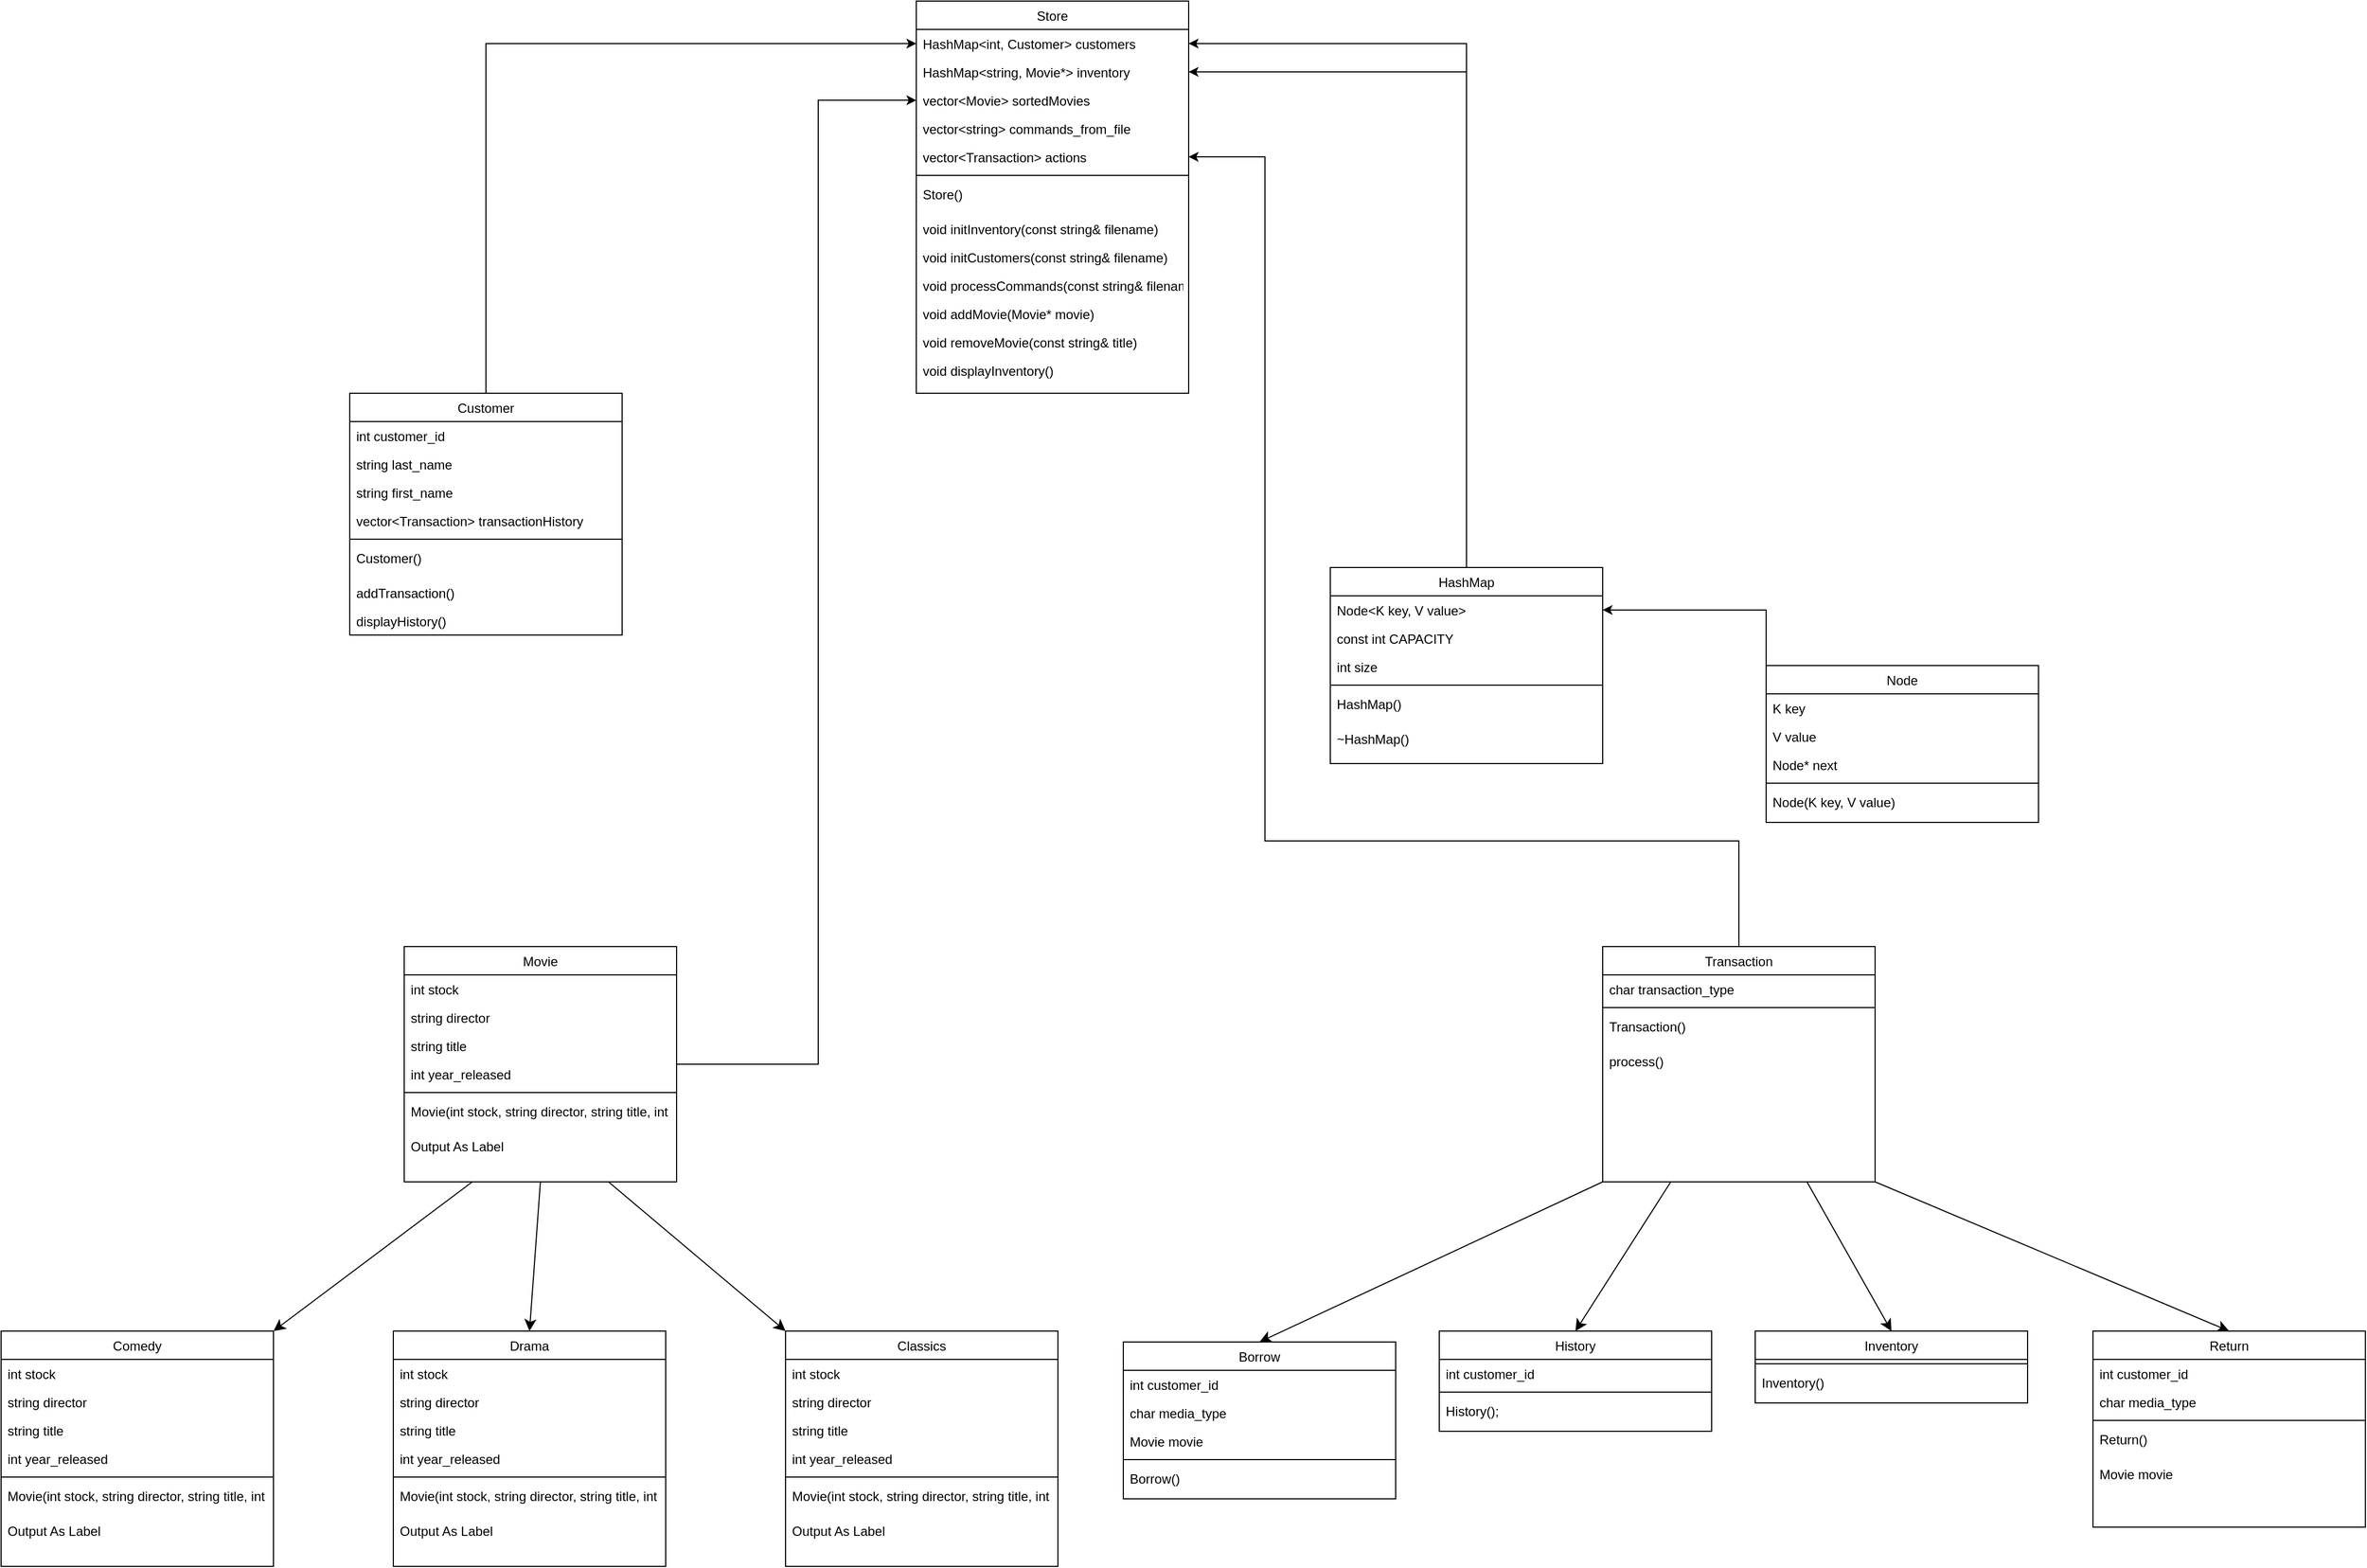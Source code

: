 <mxfile version="26.0.16">
  <diagram id="C5RBs43oDa-KdzZeNtuy" name="Page-1">
    <mxGraphModel dx="1567" dy="2032" grid="1" gridSize="10" guides="1" tooltips="1" connect="1" arrows="1" fold="1" page="1" pageScale="1" pageWidth="827" pageHeight="1169" math="0" shadow="0">
      <root>
        <mxCell id="WIyWlLk6GJQsqaUBKTNV-0" />
        <mxCell id="WIyWlLk6GJQsqaUBKTNV-1" parent="WIyWlLk6GJQsqaUBKTNV-0" />
        <mxCell id="ph5dIiC6Vtvafx36c-TX-44" style="edgeStyle=none;curved=1;rounded=0;orthogonalLoop=1;jettySize=auto;html=1;exitX=0;exitY=1;exitDx=0;exitDy=0;entryX=0.5;entryY=0;entryDx=0;entryDy=0;fontSize=12;startSize=8;endSize=8;" parent="WIyWlLk6GJQsqaUBKTNV-1" source="zkfFHV4jXpPFQw0GAbJ--17" target="ph5dIiC6Vtvafx36c-TX-33" edge="1">
          <mxGeometry relative="1" as="geometry" />
        </mxCell>
        <mxCell id="ph5dIiC6Vtvafx36c-TX-45" style="edgeStyle=none;curved=1;rounded=0;orthogonalLoop=1;jettySize=auto;html=1;exitX=0.25;exitY=1;exitDx=0;exitDy=0;entryX=0.5;entryY=0;entryDx=0;entryDy=0;fontSize=12;startSize=8;endSize=8;" parent="WIyWlLk6GJQsqaUBKTNV-1" source="zkfFHV4jXpPFQw0GAbJ--17" target="ph5dIiC6Vtvafx36c-TX-8" edge="1">
          <mxGeometry relative="1" as="geometry" />
        </mxCell>
        <mxCell id="ph5dIiC6Vtvafx36c-TX-46" style="edgeStyle=none;curved=1;rounded=0;orthogonalLoop=1;jettySize=auto;html=1;exitX=0.75;exitY=1;exitDx=0;exitDy=0;entryX=0.5;entryY=0;entryDx=0;entryDy=0;fontSize=12;startSize=8;endSize=8;" parent="WIyWlLk6GJQsqaUBKTNV-1" source="zkfFHV4jXpPFQw0GAbJ--17" target="ph5dIiC6Vtvafx36c-TX-16" edge="1">
          <mxGeometry relative="1" as="geometry" />
        </mxCell>
        <mxCell id="ph5dIiC6Vtvafx36c-TX-47" style="edgeStyle=none;curved=1;rounded=0;orthogonalLoop=1;jettySize=auto;html=1;exitX=1;exitY=1;exitDx=0;exitDy=0;entryX=0.5;entryY=0;entryDx=0;entryDy=0;fontSize=12;startSize=8;endSize=8;" parent="WIyWlLk6GJQsqaUBKTNV-1" source="zkfFHV4jXpPFQw0GAbJ--17" target="ph5dIiC6Vtvafx36c-TX-24" edge="1">
          <mxGeometry relative="1" as="geometry" />
        </mxCell>
        <mxCell id="A8nDIDXmresRBPx-nF1l-16" style="edgeStyle=orthogonalEdgeStyle;rounded=0;orthogonalLoop=1;jettySize=auto;html=1;entryX=1;entryY=0.5;entryDx=0;entryDy=0;" edge="1" parent="WIyWlLk6GJQsqaUBKTNV-1" source="zkfFHV4jXpPFQw0GAbJ--17" target="A8nDIDXmresRBPx-nF1l-7">
          <mxGeometry relative="1" as="geometry">
            <Array as="points">
              <mxPoint x="1625" y="390" />
              <mxPoint x="1190" y="390" />
              <mxPoint x="1190" y="-238" />
            </Array>
          </mxGeometry>
        </mxCell>
        <mxCell id="zkfFHV4jXpPFQw0GAbJ--17" value="Transaction" style="swimlane;fontStyle=0;align=center;verticalAlign=top;childLayout=stackLayout;horizontal=1;startSize=26;horizontalStack=0;resizeParent=1;resizeLast=0;collapsible=1;marginBottom=0;rounded=0;shadow=0;strokeWidth=1;" parent="WIyWlLk6GJQsqaUBKTNV-1" vertex="1">
          <mxGeometry x="1500" y="487" width="250" height="216" as="geometry">
            <mxRectangle x="550" y="140" width="160" height="26" as="alternateBounds" />
          </mxGeometry>
        </mxCell>
        <mxCell id="zkfFHV4jXpPFQw0GAbJ--18" value="char transaction_type" style="text;align=left;verticalAlign=top;spacingLeft=4;spacingRight=4;overflow=hidden;rotatable=0;points=[[0,0.5],[1,0.5]];portConstraint=eastwest;" parent="zkfFHV4jXpPFQw0GAbJ--17" vertex="1">
          <mxGeometry y="26" width="250" height="26" as="geometry" />
        </mxCell>
        <mxCell id="zkfFHV4jXpPFQw0GAbJ--23" value="" style="line;html=1;strokeWidth=1;align=left;verticalAlign=middle;spacingTop=-1;spacingLeft=3;spacingRight=3;rotatable=0;labelPosition=right;points=[];portConstraint=eastwest;" parent="zkfFHV4jXpPFQw0GAbJ--17" vertex="1">
          <mxGeometry y="52" width="250" height="8" as="geometry" />
        </mxCell>
        <mxCell id="zkfFHV4jXpPFQw0GAbJ--24" value="Transaction()" style="text;align=left;verticalAlign=top;spacingLeft=4;spacingRight=4;overflow=hidden;rotatable=0;points=[[0,0.5],[1,0.5]];portConstraint=eastwest;" parent="zkfFHV4jXpPFQw0GAbJ--17" vertex="1">
          <mxGeometry y="60" width="250" height="32" as="geometry" />
        </mxCell>
        <mxCell id="zkfFHV4jXpPFQw0GAbJ--25" value="process()" style="text;align=left;verticalAlign=top;spacingLeft=4;spacingRight=4;overflow=hidden;rotatable=0;points=[[0,0.5],[1,0.5]];portConstraint=eastwest;" parent="zkfFHV4jXpPFQw0GAbJ--17" vertex="1">
          <mxGeometry y="92" width="250" height="26" as="geometry" />
        </mxCell>
        <mxCell id="roGSfWZPy45dmpPLqd18-1" value="Comedy" style="swimlane;fontStyle=0;align=center;verticalAlign=top;childLayout=stackLayout;horizontal=1;startSize=26;horizontalStack=0;resizeParent=1;resizeLast=0;collapsible=1;marginBottom=0;rounded=0;shadow=0;strokeWidth=1;" parent="WIyWlLk6GJQsqaUBKTNV-1" vertex="1">
          <mxGeometry x="30" y="840" width="250" height="216" as="geometry">
            <mxRectangle x="550" y="140" width="160" height="26" as="alternateBounds" />
          </mxGeometry>
        </mxCell>
        <mxCell id="roGSfWZPy45dmpPLqd18-2" value="int stock" style="text;align=left;verticalAlign=top;spacingLeft=4;spacingRight=4;overflow=hidden;rotatable=0;points=[[0,0.5],[1,0.5]];portConstraint=eastwest;" parent="roGSfWZPy45dmpPLqd18-1" vertex="1">
          <mxGeometry y="26" width="250" height="26" as="geometry" />
        </mxCell>
        <mxCell id="roGSfWZPy45dmpPLqd18-3" value="string director" style="text;align=left;verticalAlign=top;spacingLeft=4;spacingRight=4;overflow=hidden;rotatable=0;points=[[0,0.5],[1,0.5]];portConstraint=eastwest;rounded=0;shadow=0;html=0;" parent="roGSfWZPy45dmpPLqd18-1" vertex="1">
          <mxGeometry y="52" width="250" height="26" as="geometry" />
        </mxCell>
        <mxCell id="roGSfWZPy45dmpPLqd18-4" value="string title" style="text;align=left;verticalAlign=top;spacingLeft=4;spacingRight=4;overflow=hidden;rotatable=0;points=[[0,0.5],[1,0.5]];portConstraint=eastwest;rounded=0;shadow=0;html=0;" parent="roGSfWZPy45dmpPLqd18-1" vertex="1">
          <mxGeometry y="78" width="250" height="26" as="geometry" />
        </mxCell>
        <mxCell id="roGSfWZPy45dmpPLqd18-5" value="int year_released" style="text;align=left;verticalAlign=top;spacingLeft=4;spacingRight=4;overflow=hidden;rotatable=0;points=[[0,0.5],[1,0.5]];portConstraint=eastwest;rounded=0;shadow=0;html=0;" parent="roGSfWZPy45dmpPLqd18-1" vertex="1">
          <mxGeometry y="104" width="250" height="26" as="geometry" />
        </mxCell>
        <mxCell id="roGSfWZPy45dmpPLqd18-6" value="" style="line;html=1;strokeWidth=1;align=left;verticalAlign=middle;spacingTop=-1;spacingLeft=3;spacingRight=3;rotatable=0;labelPosition=right;points=[];portConstraint=eastwest;" parent="roGSfWZPy45dmpPLqd18-1" vertex="1">
          <mxGeometry y="130" width="250" height="8" as="geometry" />
        </mxCell>
        <mxCell id="roGSfWZPy45dmpPLqd18-7" value="Movie(int stock, string director, string title, int yearReleased)" style="text;align=left;verticalAlign=top;spacingLeft=4;spacingRight=4;overflow=hidden;rotatable=0;points=[[0,0.5],[1,0.5]];portConstraint=eastwest;" parent="roGSfWZPy45dmpPLqd18-1" vertex="1">
          <mxGeometry y="138" width="250" height="32" as="geometry" />
        </mxCell>
        <mxCell id="roGSfWZPy45dmpPLqd18-8" value="Output As Label" style="text;align=left;verticalAlign=top;spacingLeft=4;spacingRight=4;overflow=hidden;rotatable=0;points=[[0,0.5],[1,0.5]];portConstraint=eastwest;" parent="roGSfWZPy45dmpPLqd18-1" vertex="1">
          <mxGeometry y="170" width="250" height="26" as="geometry" />
        </mxCell>
        <mxCell id="roGSfWZPy45dmpPLqd18-9" value="Drama" style="swimlane;fontStyle=0;align=center;verticalAlign=top;childLayout=stackLayout;horizontal=1;startSize=26;horizontalStack=0;resizeParent=1;resizeLast=0;collapsible=1;marginBottom=0;rounded=0;shadow=0;strokeWidth=1;" parent="WIyWlLk6GJQsqaUBKTNV-1" vertex="1">
          <mxGeometry x="390" y="840" width="250" height="216" as="geometry">
            <mxRectangle x="550" y="140" width="160" height="26" as="alternateBounds" />
          </mxGeometry>
        </mxCell>
        <mxCell id="roGSfWZPy45dmpPLqd18-10" value="int stock" style="text;align=left;verticalAlign=top;spacingLeft=4;spacingRight=4;overflow=hidden;rotatable=0;points=[[0,0.5],[1,0.5]];portConstraint=eastwest;" parent="roGSfWZPy45dmpPLqd18-9" vertex="1">
          <mxGeometry y="26" width="250" height="26" as="geometry" />
        </mxCell>
        <mxCell id="roGSfWZPy45dmpPLqd18-11" value="string director" style="text;align=left;verticalAlign=top;spacingLeft=4;spacingRight=4;overflow=hidden;rotatable=0;points=[[0,0.5],[1,0.5]];portConstraint=eastwest;rounded=0;shadow=0;html=0;" parent="roGSfWZPy45dmpPLqd18-9" vertex="1">
          <mxGeometry y="52" width="250" height="26" as="geometry" />
        </mxCell>
        <mxCell id="roGSfWZPy45dmpPLqd18-12" value="string title" style="text;align=left;verticalAlign=top;spacingLeft=4;spacingRight=4;overflow=hidden;rotatable=0;points=[[0,0.5],[1,0.5]];portConstraint=eastwest;rounded=0;shadow=0;html=0;" parent="roGSfWZPy45dmpPLqd18-9" vertex="1">
          <mxGeometry y="78" width="250" height="26" as="geometry" />
        </mxCell>
        <mxCell id="roGSfWZPy45dmpPLqd18-13" value="int year_released" style="text;align=left;verticalAlign=top;spacingLeft=4;spacingRight=4;overflow=hidden;rotatable=0;points=[[0,0.5],[1,0.5]];portConstraint=eastwest;rounded=0;shadow=0;html=0;" parent="roGSfWZPy45dmpPLqd18-9" vertex="1">
          <mxGeometry y="104" width="250" height="26" as="geometry" />
        </mxCell>
        <mxCell id="roGSfWZPy45dmpPLqd18-14" value="" style="line;html=1;strokeWidth=1;align=left;verticalAlign=middle;spacingTop=-1;spacingLeft=3;spacingRight=3;rotatable=0;labelPosition=right;points=[];portConstraint=eastwest;" parent="roGSfWZPy45dmpPLqd18-9" vertex="1">
          <mxGeometry y="130" width="250" height="8" as="geometry" />
        </mxCell>
        <mxCell id="roGSfWZPy45dmpPLqd18-15" value="Movie(int stock, string director, string title, int yearReleased)" style="text;align=left;verticalAlign=top;spacingLeft=4;spacingRight=4;overflow=hidden;rotatable=0;points=[[0,0.5],[1,0.5]];portConstraint=eastwest;" parent="roGSfWZPy45dmpPLqd18-9" vertex="1">
          <mxGeometry y="138" width="250" height="32" as="geometry" />
        </mxCell>
        <mxCell id="roGSfWZPy45dmpPLqd18-16" value="Output As Label" style="text;align=left;verticalAlign=top;spacingLeft=4;spacingRight=4;overflow=hidden;rotatable=0;points=[[0,0.5],[1,0.5]];portConstraint=eastwest;" parent="roGSfWZPy45dmpPLqd18-9" vertex="1">
          <mxGeometry y="170" width="250" height="26" as="geometry" />
        </mxCell>
        <mxCell id="roGSfWZPy45dmpPLqd18-17" value="Classics" style="swimlane;fontStyle=0;align=center;verticalAlign=top;childLayout=stackLayout;horizontal=1;startSize=26;horizontalStack=0;resizeParent=1;resizeLast=0;collapsible=1;marginBottom=0;rounded=0;shadow=0;strokeWidth=1;" parent="WIyWlLk6GJQsqaUBKTNV-1" vertex="1">
          <mxGeometry x="750" y="840" width="250" height="216" as="geometry">
            <mxRectangle x="550" y="140" width="160" height="26" as="alternateBounds" />
          </mxGeometry>
        </mxCell>
        <mxCell id="roGSfWZPy45dmpPLqd18-18" value="int stock" style="text;align=left;verticalAlign=top;spacingLeft=4;spacingRight=4;overflow=hidden;rotatable=0;points=[[0,0.5],[1,0.5]];portConstraint=eastwest;" parent="roGSfWZPy45dmpPLqd18-17" vertex="1">
          <mxGeometry y="26" width="250" height="26" as="geometry" />
        </mxCell>
        <mxCell id="roGSfWZPy45dmpPLqd18-19" value="string director" style="text;align=left;verticalAlign=top;spacingLeft=4;spacingRight=4;overflow=hidden;rotatable=0;points=[[0,0.5],[1,0.5]];portConstraint=eastwest;rounded=0;shadow=0;html=0;" parent="roGSfWZPy45dmpPLqd18-17" vertex="1">
          <mxGeometry y="52" width="250" height="26" as="geometry" />
        </mxCell>
        <mxCell id="roGSfWZPy45dmpPLqd18-20" value="string title" style="text;align=left;verticalAlign=top;spacingLeft=4;spacingRight=4;overflow=hidden;rotatable=0;points=[[0,0.5],[1,0.5]];portConstraint=eastwest;rounded=0;shadow=0;html=0;" parent="roGSfWZPy45dmpPLqd18-17" vertex="1">
          <mxGeometry y="78" width="250" height="26" as="geometry" />
        </mxCell>
        <mxCell id="roGSfWZPy45dmpPLqd18-21" value="int year_released" style="text;align=left;verticalAlign=top;spacingLeft=4;spacingRight=4;overflow=hidden;rotatable=0;points=[[0,0.5],[1,0.5]];portConstraint=eastwest;rounded=0;shadow=0;html=0;" parent="roGSfWZPy45dmpPLqd18-17" vertex="1">
          <mxGeometry y="104" width="250" height="26" as="geometry" />
        </mxCell>
        <mxCell id="roGSfWZPy45dmpPLqd18-22" value="" style="line;html=1;strokeWidth=1;align=left;verticalAlign=middle;spacingTop=-1;spacingLeft=3;spacingRight=3;rotatable=0;labelPosition=right;points=[];portConstraint=eastwest;" parent="roGSfWZPy45dmpPLqd18-17" vertex="1">
          <mxGeometry y="130" width="250" height="8" as="geometry" />
        </mxCell>
        <mxCell id="roGSfWZPy45dmpPLqd18-23" value="Movie(int stock, string director, string title, int yearReleased)" style="text;align=left;verticalAlign=top;spacingLeft=4;spacingRight=4;overflow=hidden;rotatable=0;points=[[0,0.5],[1,0.5]];portConstraint=eastwest;" parent="roGSfWZPy45dmpPLqd18-17" vertex="1">
          <mxGeometry y="138" width="250" height="32" as="geometry" />
        </mxCell>
        <mxCell id="roGSfWZPy45dmpPLqd18-24" value="Output As Label" style="text;align=left;verticalAlign=top;spacingLeft=4;spacingRight=4;overflow=hidden;rotatable=0;points=[[0,0.5],[1,0.5]];portConstraint=eastwest;" parent="roGSfWZPy45dmpPLqd18-17" vertex="1">
          <mxGeometry y="170" width="250" height="26" as="geometry" />
        </mxCell>
        <mxCell id="A8nDIDXmresRBPx-nF1l-15" style="edgeStyle=orthogonalEdgeStyle;rounded=0;orthogonalLoop=1;jettySize=auto;html=1;entryX=0;entryY=0.5;entryDx=0;entryDy=0;" edge="1" parent="WIyWlLk6GJQsqaUBKTNV-1" source="ph5dIiC6Vtvafx36c-TX-0" target="A8nDIDXmresRBPx-nF1l-1">
          <mxGeometry relative="1" as="geometry">
            <Array as="points">
              <mxPoint x="780" y="595" />
              <mxPoint x="780" y="-290" />
            </Array>
          </mxGeometry>
        </mxCell>
        <mxCell id="ph5dIiC6Vtvafx36c-TX-0" value="Movie" style="swimlane;fontStyle=0;align=center;verticalAlign=top;childLayout=stackLayout;horizontal=1;startSize=26;horizontalStack=0;resizeParent=1;resizeLast=0;collapsible=1;marginBottom=0;rounded=0;shadow=0;strokeWidth=1;" parent="WIyWlLk6GJQsqaUBKTNV-1" vertex="1">
          <mxGeometry x="400" y="487" width="250" height="216" as="geometry">
            <mxRectangle x="550" y="140" width="160" height="26" as="alternateBounds" />
          </mxGeometry>
        </mxCell>
        <mxCell id="ph5dIiC6Vtvafx36c-TX-1" value="int stock" style="text;align=left;verticalAlign=top;spacingLeft=4;spacingRight=4;overflow=hidden;rotatable=0;points=[[0,0.5],[1,0.5]];portConstraint=eastwest;" parent="ph5dIiC6Vtvafx36c-TX-0" vertex="1">
          <mxGeometry y="26" width="250" height="26" as="geometry" />
        </mxCell>
        <mxCell id="ph5dIiC6Vtvafx36c-TX-2" value="string director" style="text;align=left;verticalAlign=top;spacingLeft=4;spacingRight=4;overflow=hidden;rotatable=0;points=[[0,0.5],[1,0.5]];portConstraint=eastwest;rounded=0;shadow=0;html=0;" parent="ph5dIiC6Vtvafx36c-TX-0" vertex="1">
          <mxGeometry y="52" width="250" height="26" as="geometry" />
        </mxCell>
        <mxCell id="ph5dIiC6Vtvafx36c-TX-3" value="string title" style="text;align=left;verticalAlign=top;spacingLeft=4;spacingRight=4;overflow=hidden;rotatable=0;points=[[0,0.5],[1,0.5]];portConstraint=eastwest;rounded=0;shadow=0;html=0;" parent="ph5dIiC6Vtvafx36c-TX-0" vertex="1">
          <mxGeometry y="78" width="250" height="26" as="geometry" />
        </mxCell>
        <mxCell id="ph5dIiC6Vtvafx36c-TX-4" value="int year_released" style="text;align=left;verticalAlign=top;spacingLeft=4;spacingRight=4;overflow=hidden;rotatable=0;points=[[0,0.5],[1,0.5]];portConstraint=eastwest;rounded=0;shadow=0;html=0;" parent="ph5dIiC6Vtvafx36c-TX-0" vertex="1">
          <mxGeometry y="104" width="250" height="26" as="geometry" />
        </mxCell>
        <mxCell id="ph5dIiC6Vtvafx36c-TX-5" value="" style="line;html=1;strokeWidth=1;align=left;verticalAlign=middle;spacingTop=-1;spacingLeft=3;spacingRight=3;rotatable=0;labelPosition=right;points=[];portConstraint=eastwest;" parent="ph5dIiC6Vtvafx36c-TX-0" vertex="1">
          <mxGeometry y="130" width="250" height="8" as="geometry" />
        </mxCell>
        <mxCell id="ph5dIiC6Vtvafx36c-TX-6" value="Movie(int stock, string director, string title, int yearReleased)" style="text;align=left;verticalAlign=top;spacingLeft=4;spacingRight=4;overflow=hidden;rotatable=0;points=[[0,0.5],[1,0.5]];portConstraint=eastwest;" parent="ph5dIiC6Vtvafx36c-TX-0" vertex="1">
          <mxGeometry y="138" width="250" height="32" as="geometry" />
        </mxCell>
        <mxCell id="ph5dIiC6Vtvafx36c-TX-7" value="Output As Label" style="text;align=left;verticalAlign=top;spacingLeft=4;spacingRight=4;overflow=hidden;rotatable=0;points=[[0,0.5],[1,0.5]];portConstraint=eastwest;" parent="ph5dIiC6Vtvafx36c-TX-0" vertex="1">
          <mxGeometry y="170" width="250" height="26" as="geometry" />
        </mxCell>
        <mxCell id="ph5dIiC6Vtvafx36c-TX-8" value="History" style="swimlane;fontStyle=0;align=center;verticalAlign=top;childLayout=stackLayout;horizontal=1;startSize=26;horizontalStack=0;resizeParent=1;resizeLast=0;collapsible=1;marginBottom=0;rounded=0;shadow=0;strokeWidth=1;" parent="WIyWlLk6GJQsqaUBKTNV-1" vertex="1">
          <mxGeometry x="1350" y="840" width="250" height="92" as="geometry">
            <mxRectangle x="550" y="140" width="160" height="26" as="alternateBounds" />
          </mxGeometry>
        </mxCell>
        <mxCell id="ph5dIiC6Vtvafx36c-TX-9" value="int customer_id" style="text;align=left;verticalAlign=top;spacingLeft=4;spacingRight=4;overflow=hidden;rotatable=0;points=[[0,0.5],[1,0.5]];portConstraint=eastwest;" parent="ph5dIiC6Vtvafx36c-TX-8" vertex="1">
          <mxGeometry y="26" width="250" height="26" as="geometry" />
        </mxCell>
        <mxCell id="ph5dIiC6Vtvafx36c-TX-13" value="" style="line;html=1;strokeWidth=1;align=left;verticalAlign=middle;spacingTop=-1;spacingLeft=3;spacingRight=3;rotatable=0;labelPosition=right;points=[];portConstraint=eastwest;" parent="ph5dIiC6Vtvafx36c-TX-8" vertex="1">
          <mxGeometry y="52" width="250" height="8" as="geometry" />
        </mxCell>
        <mxCell id="ph5dIiC6Vtvafx36c-TX-39" value="History();" style="text;align=left;verticalAlign=top;spacingLeft=4;spacingRight=4;overflow=hidden;rotatable=0;points=[[0,0.5],[1,0.5]];portConstraint=eastwest;" parent="ph5dIiC6Vtvafx36c-TX-8" vertex="1">
          <mxGeometry y="60" width="250" height="32" as="geometry" />
        </mxCell>
        <mxCell id="ph5dIiC6Vtvafx36c-TX-16" value="Inventory" style="swimlane;fontStyle=0;align=center;verticalAlign=top;childLayout=stackLayout;horizontal=1;startSize=26;horizontalStack=0;resizeParent=1;resizeLast=0;collapsible=1;marginBottom=0;rounded=0;shadow=0;strokeWidth=1;" parent="WIyWlLk6GJQsqaUBKTNV-1" vertex="1">
          <mxGeometry x="1640" y="840" width="250" height="66" as="geometry">
            <mxRectangle x="550" y="140" width="160" height="26" as="alternateBounds" />
          </mxGeometry>
        </mxCell>
        <mxCell id="ph5dIiC6Vtvafx36c-TX-21" value="" style="line;html=1;strokeWidth=1;align=left;verticalAlign=middle;spacingTop=-1;spacingLeft=3;spacingRight=3;rotatable=0;labelPosition=right;points=[];portConstraint=eastwest;" parent="ph5dIiC6Vtvafx36c-TX-16" vertex="1">
          <mxGeometry y="26" width="250" height="8" as="geometry" />
        </mxCell>
        <mxCell id="ph5dIiC6Vtvafx36c-TX-22" value="Inventory()" style="text;align=left;verticalAlign=top;spacingLeft=4;spacingRight=4;overflow=hidden;rotatable=0;points=[[0,0.5],[1,0.5]];portConstraint=eastwest;" parent="ph5dIiC6Vtvafx36c-TX-16" vertex="1">
          <mxGeometry y="34" width="250" height="32" as="geometry" />
        </mxCell>
        <mxCell id="ph5dIiC6Vtvafx36c-TX-24" value="Return" style="swimlane;fontStyle=0;align=center;verticalAlign=top;childLayout=stackLayout;horizontal=1;startSize=26;horizontalStack=0;resizeParent=1;resizeLast=0;collapsible=1;marginBottom=0;rounded=0;shadow=0;strokeWidth=1;" parent="WIyWlLk6GJQsqaUBKTNV-1" vertex="1">
          <mxGeometry x="1950" y="840" width="250" height="180" as="geometry">
            <mxRectangle x="550" y="140" width="160" height="26" as="alternateBounds" />
          </mxGeometry>
        </mxCell>
        <mxCell id="MofD5g8mNNV5g_bmrxOH-35" value="int customer_id" style="text;align=left;verticalAlign=top;spacingLeft=4;spacingRight=4;overflow=hidden;rotatable=0;points=[[0,0.5],[1,0.5]];portConstraint=eastwest;" parent="ph5dIiC6Vtvafx36c-TX-24" vertex="1">
          <mxGeometry y="26" width="250" height="26" as="geometry" />
        </mxCell>
        <mxCell id="MofD5g8mNNV5g_bmrxOH-36" value="char media_type" style="text;align=left;verticalAlign=top;spacingLeft=4;spacingRight=4;overflow=hidden;rotatable=0;points=[[0,0.5],[1,0.5]];portConstraint=eastwest;rounded=0;shadow=0;html=0;" parent="ph5dIiC6Vtvafx36c-TX-24" vertex="1">
          <mxGeometry y="52" width="250" height="26" as="geometry" />
        </mxCell>
        <mxCell id="ph5dIiC6Vtvafx36c-TX-29" value="" style="line;html=1;strokeWidth=1;align=left;verticalAlign=middle;spacingTop=-1;spacingLeft=3;spacingRight=3;rotatable=0;labelPosition=right;points=[];portConstraint=eastwest;" parent="ph5dIiC6Vtvafx36c-TX-24" vertex="1">
          <mxGeometry y="78" width="250" height="8" as="geometry" />
        </mxCell>
        <mxCell id="ph5dIiC6Vtvafx36c-TX-30" value="Return()" style="text;align=left;verticalAlign=top;spacingLeft=4;spacingRight=4;overflow=hidden;rotatable=0;points=[[0,0.5],[1,0.5]];portConstraint=eastwest;" parent="ph5dIiC6Vtvafx36c-TX-24" vertex="1">
          <mxGeometry y="86" width="250" height="32" as="geometry" />
        </mxCell>
        <mxCell id="MofD5g8mNNV5g_bmrxOH-37" value="Movie movie" style="text;align=left;verticalAlign=top;spacingLeft=4;spacingRight=4;overflow=hidden;rotatable=0;points=[[0,0.5],[1,0.5]];portConstraint=eastwest;rounded=0;shadow=0;html=0;" parent="ph5dIiC6Vtvafx36c-TX-24" vertex="1">
          <mxGeometry y="118" width="250" height="26" as="geometry" />
        </mxCell>
        <mxCell id="ph5dIiC6Vtvafx36c-TX-33" value="Borrow" style="swimlane;fontStyle=0;align=center;verticalAlign=top;childLayout=stackLayout;horizontal=1;startSize=26;horizontalStack=0;resizeParent=1;resizeLast=0;collapsible=1;marginBottom=0;rounded=0;shadow=0;strokeWidth=1;" parent="WIyWlLk6GJQsqaUBKTNV-1" vertex="1">
          <mxGeometry x="1060" y="850" width="250" height="144" as="geometry">
            <mxRectangle x="550" y="140" width="160" height="26" as="alternateBounds" />
          </mxGeometry>
        </mxCell>
        <mxCell id="ph5dIiC6Vtvafx36c-TX-34" value="int customer_id" style="text;align=left;verticalAlign=top;spacingLeft=4;spacingRight=4;overflow=hidden;rotatable=0;points=[[0,0.5],[1,0.5]];portConstraint=eastwest;" parent="ph5dIiC6Vtvafx36c-TX-33" vertex="1">
          <mxGeometry y="26" width="250" height="26" as="geometry" />
        </mxCell>
        <mxCell id="ph5dIiC6Vtvafx36c-TX-35" value="char media_type" style="text;align=left;verticalAlign=top;spacingLeft=4;spacingRight=4;overflow=hidden;rotatable=0;points=[[0,0.5],[1,0.5]];portConstraint=eastwest;rounded=0;shadow=0;html=0;" parent="ph5dIiC6Vtvafx36c-TX-33" vertex="1">
          <mxGeometry y="52" width="250" height="26" as="geometry" />
        </mxCell>
        <mxCell id="ph5dIiC6Vtvafx36c-TX-36" value="Movie movie" style="text;align=left;verticalAlign=top;spacingLeft=4;spacingRight=4;overflow=hidden;rotatable=0;points=[[0,0.5],[1,0.5]];portConstraint=eastwest;rounded=0;shadow=0;html=0;" parent="ph5dIiC6Vtvafx36c-TX-33" vertex="1">
          <mxGeometry y="78" width="250" height="26" as="geometry" />
        </mxCell>
        <mxCell id="ph5dIiC6Vtvafx36c-TX-38" value="" style="line;html=1;strokeWidth=1;align=left;verticalAlign=middle;spacingTop=-1;spacingLeft=3;spacingRight=3;rotatable=0;labelPosition=right;points=[];portConstraint=eastwest;" parent="ph5dIiC6Vtvafx36c-TX-33" vertex="1">
          <mxGeometry y="104" width="250" height="8" as="geometry" />
        </mxCell>
        <mxCell id="MofD5g8mNNV5g_bmrxOH-34" value="Borrow()" style="text;align=left;verticalAlign=top;spacingLeft=4;spacingRight=4;overflow=hidden;rotatable=0;points=[[0,0.5],[1,0.5]];portConstraint=eastwest;" parent="ph5dIiC6Vtvafx36c-TX-33" vertex="1">
          <mxGeometry y="112" width="250" height="32" as="geometry" />
        </mxCell>
        <mxCell id="ph5dIiC6Vtvafx36c-TX-41" value="" style="endArrow=classic;html=1;rounded=0;fontSize=12;startSize=8;endSize=8;curved=1;exitX=0.25;exitY=1;exitDx=0;exitDy=0;entryX=1;entryY=0;entryDx=0;entryDy=0;" parent="WIyWlLk6GJQsqaUBKTNV-1" source="ph5dIiC6Vtvafx36c-TX-0" target="roGSfWZPy45dmpPLqd18-1" edge="1">
          <mxGeometry width="50" height="50" relative="1" as="geometry">
            <mxPoint x="410" y="780" as="sourcePoint" />
            <mxPoint x="330" y="740" as="targetPoint" />
          </mxGeometry>
        </mxCell>
        <mxCell id="ph5dIiC6Vtvafx36c-TX-42" value="" style="endArrow=classic;html=1;rounded=0;fontSize=12;startSize=8;endSize=8;curved=1;exitX=0.5;exitY=1;exitDx=0;exitDy=0;entryX=0.5;entryY=0;entryDx=0;entryDy=0;" parent="WIyWlLk6GJQsqaUBKTNV-1" source="ph5dIiC6Vtvafx36c-TX-0" target="roGSfWZPy45dmpPLqd18-9" edge="1">
          <mxGeometry width="50" height="50" relative="1" as="geometry">
            <mxPoint x="510" y="800" as="sourcePoint" />
            <mxPoint x="560" y="750" as="targetPoint" />
          </mxGeometry>
        </mxCell>
        <mxCell id="ph5dIiC6Vtvafx36c-TX-43" value="" style="endArrow=classic;html=1;rounded=0;fontSize=12;startSize=8;endSize=8;curved=1;exitX=0.75;exitY=1;exitDx=0;exitDy=0;entryX=0;entryY=0;entryDx=0;entryDy=0;" parent="WIyWlLk6GJQsqaUBKTNV-1" source="ph5dIiC6Vtvafx36c-TX-0" target="roGSfWZPy45dmpPLqd18-17" edge="1">
          <mxGeometry width="50" height="50" relative="1" as="geometry">
            <mxPoint x="760" y="800" as="sourcePoint" />
            <mxPoint x="810" y="750" as="targetPoint" />
          </mxGeometry>
        </mxCell>
        <mxCell id="A8nDIDXmresRBPx-nF1l-9" style="edgeStyle=orthogonalEdgeStyle;rounded=0;orthogonalLoop=1;jettySize=auto;html=1;entryX=0;entryY=0.5;entryDx=0;entryDy=0;" edge="1" parent="WIyWlLk6GJQsqaUBKTNV-1" source="MofD5g8mNNV5g_bmrxOH-0" target="MofD5g8mNNV5g_bmrxOH-9">
          <mxGeometry relative="1" as="geometry" />
        </mxCell>
        <mxCell id="MofD5g8mNNV5g_bmrxOH-0" value="Customer" style="swimlane;fontStyle=0;align=center;verticalAlign=top;childLayout=stackLayout;horizontal=1;startSize=26;horizontalStack=0;resizeParent=1;resizeLast=0;collapsible=1;marginBottom=0;rounded=0;shadow=0;strokeWidth=1;" parent="WIyWlLk6GJQsqaUBKTNV-1" vertex="1">
          <mxGeometry x="350" y="-21" width="250" height="222" as="geometry">
            <mxRectangle x="550" y="140" width="160" height="26" as="alternateBounds" />
          </mxGeometry>
        </mxCell>
        <mxCell id="MofD5g8mNNV5g_bmrxOH-1" value="int customer_id" style="text;align=left;verticalAlign=top;spacingLeft=4;spacingRight=4;overflow=hidden;rotatable=0;points=[[0,0.5],[1,0.5]];portConstraint=eastwest;" parent="MofD5g8mNNV5g_bmrxOH-0" vertex="1">
          <mxGeometry y="26" width="250" height="26" as="geometry" />
        </mxCell>
        <mxCell id="MofD5g8mNNV5g_bmrxOH-2" value="string last_name" style="text;align=left;verticalAlign=top;spacingLeft=4;spacingRight=4;overflow=hidden;rotatable=0;points=[[0,0.5],[1,0.5]];portConstraint=eastwest;rounded=0;shadow=0;html=0;" parent="MofD5g8mNNV5g_bmrxOH-0" vertex="1">
          <mxGeometry y="52" width="250" height="26" as="geometry" />
        </mxCell>
        <mxCell id="MofD5g8mNNV5g_bmrxOH-3" value="string first_name" style="text;align=left;verticalAlign=top;spacingLeft=4;spacingRight=4;overflow=hidden;rotatable=0;points=[[0,0.5],[1,0.5]];portConstraint=eastwest;rounded=0;shadow=0;html=0;" parent="MofD5g8mNNV5g_bmrxOH-0" vertex="1">
          <mxGeometry y="78" width="250" height="26" as="geometry" />
        </mxCell>
        <mxCell id="MofD5g8mNNV5g_bmrxOH-4" value="vector&lt;Transaction&gt; transactionHistory" style="text;align=left;verticalAlign=top;spacingLeft=4;spacingRight=4;overflow=hidden;rotatable=0;points=[[0,0.5],[1,0.5]];portConstraint=eastwest;rounded=0;shadow=0;html=0;" parent="MofD5g8mNNV5g_bmrxOH-0" vertex="1">
          <mxGeometry y="104" width="250" height="26" as="geometry" />
        </mxCell>
        <mxCell id="MofD5g8mNNV5g_bmrxOH-5" value="" style="line;html=1;strokeWidth=1;align=left;verticalAlign=middle;spacingTop=-1;spacingLeft=3;spacingRight=3;rotatable=0;labelPosition=right;points=[];portConstraint=eastwest;" parent="MofD5g8mNNV5g_bmrxOH-0" vertex="1">
          <mxGeometry y="130" width="250" height="8" as="geometry" />
        </mxCell>
        <mxCell id="MofD5g8mNNV5g_bmrxOH-6" value="Customer()" style="text;align=left;verticalAlign=top;spacingLeft=4;spacingRight=4;overflow=hidden;rotatable=0;points=[[0,0.5],[1,0.5]];portConstraint=eastwest;" parent="MofD5g8mNNV5g_bmrxOH-0" vertex="1">
          <mxGeometry y="138" width="250" height="32" as="geometry" />
        </mxCell>
        <mxCell id="MofD5g8mNNV5g_bmrxOH-7" value="addTransaction()" style="text;align=left;verticalAlign=top;spacingLeft=4;spacingRight=4;overflow=hidden;rotatable=0;points=[[0,0.5],[1,0.5]];portConstraint=eastwest;" parent="MofD5g8mNNV5g_bmrxOH-0" vertex="1">
          <mxGeometry y="170" width="250" height="26" as="geometry" />
        </mxCell>
        <mxCell id="MofD5g8mNNV5g_bmrxOH-48" value="displayHistory()" style="text;align=left;verticalAlign=top;spacingLeft=4;spacingRight=4;overflow=hidden;rotatable=0;points=[[0,0.5],[1,0.5]];portConstraint=eastwest;" parent="MofD5g8mNNV5g_bmrxOH-0" vertex="1">
          <mxGeometry y="196" width="250" height="26" as="geometry" />
        </mxCell>
        <mxCell id="MofD5g8mNNV5g_bmrxOH-8" value="Store" style="swimlane;fontStyle=0;align=center;verticalAlign=top;childLayout=stackLayout;horizontal=1;startSize=26;horizontalStack=0;resizeParent=1;resizeLast=0;collapsible=1;marginBottom=0;rounded=0;shadow=0;strokeWidth=1;" parent="WIyWlLk6GJQsqaUBKTNV-1" vertex="1">
          <mxGeometry x="870" y="-381" width="250" height="360" as="geometry">
            <mxRectangle x="550" y="140" width="160" height="26" as="alternateBounds" />
          </mxGeometry>
        </mxCell>
        <mxCell id="MofD5g8mNNV5g_bmrxOH-9" value="HashMap&lt;int, Customer&gt; customers" style="text;align=left;verticalAlign=top;spacingLeft=4;spacingRight=4;overflow=hidden;rotatable=0;points=[[0,0.5],[1,0.5]];portConstraint=eastwest;" parent="MofD5g8mNNV5g_bmrxOH-8" vertex="1">
          <mxGeometry y="26" width="250" height="26" as="geometry" />
        </mxCell>
        <mxCell id="A8nDIDXmresRBPx-nF1l-0" value="HashMap&lt;string, Movie*&gt; inventory" style="text;align=left;verticalAlign=top;spacingLeft=4;spacingRight=4;overflow=hidden;rotatable=0;points=[[0,0.5],[1,0.5]];portConstraint=eastwest;" vertex="1" parent="MofD5g8mNNV5g_bmrxOH-8">
          <mxGeometry y="52" width="250" height="26" as="geometry" />
        </mxCell>
        <mxCell id="A8nDIDXmresRBPx-nF1l-1" value="vector&lt;Movie&gt; sortedMovies" style="text;align=left;verticalAlign=top;spacingLeft=4;spacingRight=4;overflow=hidden;rotatable=0;points=[[0,0.5],[1,0.5]];portConstraint=eastwest;" vertex="1" parent="MofD5g8mNNV5g_bmrxOH-8">
          <mxGeometry y="78" width="250" height="26" as="geometry" />
        </mxCell>
        <mxCell id="MofD5g8mNNV5g_bmrxOH-10" value="vector&lt;string&gt; commands_from_file" style="text;align=left;verticalAlign=top;spacingLeft=4;spacingRight=4;overflow=hidden;rotatable=0;points=[[0,0.5],[1,0.5]];portConstraint=eastwest;rounded=0;shadow=0;html=0;" parent="MofD5g8mNNV5g_bmrxOH-8" vertex="1">
          <mxGeometry y="104" width="250" height="26" as="geometry" />
        </mxCell>
        <mxCell id="A8nDIDXmresRBPx-nF1l-7" value="vector&lt;Transaction&gt; actions" style="text;align=left;verticalAlign=top;spacingLeft=4;spacingRight=4;overflow=hidden;rotatable=0;points=[[0,0.5],[1,0.5]];portConstraint=eastwest;rounded=0;shadow=0;html=0;" vertex="1" parent="MofD5g8mNNV5g_bmrxOH-8">
          <mxGeometry y="130" width="250" height="26" as="geometry" />
        </mxCell>
        <mxCell id="MofD5g8mNNV5g_bmrxOH-13" value="" style="line;html=1;strokeWidth=1;align=left;verticalAlign=middle;spacingTop=-1;spacingLeft=3;spacingRight=3;rotatable=0;labelPosition=right;points=[];portConstraint=eastwest;" parent="MofD5g8mNNV5g_bmrxOH-8" vertex="1">
          <mxGeometry y="156" width="250" height="8" as="geometry" />
        </mxCell>
        <mxCell id="MofD5g8mNNV5g_bmrxOH-14" value="Store()" style="text;align=left;verticalAlign=top;spacingLeft=4;spacingRight=4;overflow=hidden;rotatable=0;points=[[0,0.5],[1,0.5]];portConstraint=eastwest;" parent="MofD5g8mNNV5g_bmrxOH-8" vertex="1">
          <mxGeometry y="164" width="250" height="32" as="geometry" />
        </mxCell>
        <mxCell id="MofD5g8mNNV5g_bmrxOH-15" value="void initInventory(const string&amp; filename)" style="text;align=left;verticalAlign=top;spacingLeft=4;spacingRight=4;overflow=hidden;rotatable=0;points=[[0,0.5],[1,0.5]];portConstraint=eastwest;" parent="MofD5g8mNNV5g_bmrxOH-8" vertex="1">
          <mxGeometry y="196" width="250" height="26" as="geometry" />
        </mxCell>
        <mxCell id="A8nDIDXmresRBPx-nF1l-2" value="void initCustomers(const string&amp; filename)" style="text;align=left;verticalAlign=top;spacingLeft=4;spacingRight=4;overflow=hidden;rotatable=0;points=[[0,0.5],[1,0.5]];portConstraint=eastwest;" vertex="1" parent="MofD5g8mNNV5g_bmrxOH-8">
          <mxGeometry y="222" width="250" height="26" as="geometry" />
        </mxCell>
        <mxCell id="A8nDIDXmresRBPx-nF1l-3" value="void processCommands(const string&amp; filename)" style="text;align=left;verticalAlign=top;spacingLeft=4;spacingRight=4;overflow=hidden;rotatable=0;points=[[0,0.5],[1,0.5]];portConstraint=eastwest;" vertex="1" parent="MofD5g8mNNV5g_bmrxOH-8">
          <mxGeometry y="248" width="250" height="26" as="geometry" />
        </mxCell>
        <mxCell id="A8nDIDXmresRBPx-nF1l-4" value="void addMovie(Movie* movie)" style="text;align=left;verticalAlign=top;spacingLeft=4;spacingRight=4;overflow=hidden;rotatable=0;points=[[0,0.5],[1,0.5]];portConstraint=eastwest;" vertex="1" parent="MofD5g8mNNV5g_bmrxOH-8">
          <mxGeometry y="274" width="250" height="26" as="geometry" />
        </mxCell>
        <mxCell id="A8nDIDXmresRBPx-nF1l-5" value="void removeMovie(const string&amp; title)" style="text;align=left;verticalAlign=top;spacingLeft=4;spacingRight=4;overflow=hidden;rotatable=0;points=[[0,0.5],[1,0.5]];portConstraint=eastwest;" vertex="1" parent="MofD5g8mNNV5g_bmrxOH-8">
          <mxGeometry y="300" width="250" height="26" as="geometry" />
        </mxCell>
        <mxCell id="A8nDIDXmresRBPx-nF1l-6" value="void displayInventory()" style="text;align=left;verticalAlign=top;spacingLeft=4;spacingRight=4;overflow=hidden;rotatable=0;points=[[0,0.5],[1,0.5]];portConstraint=eastwest;" vertex="1" parent="MofD5g8mNNV5g_bmrxOH-8">
          <mxGeometry y="326" width="250" height="26" as="geometry" />
        </mxCell>
        <mxCell id="A8nDIDXmresRBPx-nF1l-10" style="edgeStyle=orthogonalEdgeStyle;rounded=0;orthogonalLoop=1;jettySize=auto;html=1;" edge="1" parent="WIyWlLk6GJQsqaUBKTNV-1" source="MofD5g8mNNV5g_bmrxOH-24" target="MofD5g8mNNV5g_bmrxOH-9">
          <mxGeometry relative="1" as="geometry" />
        </mxCell>
        <mxCell id="A8nDIDXmresRBPx-nF1l-11" style="edgeStyle=orthogonalEdgeStyle;rounded=0;orthogonalLoop=1;jettySize=auto;html=1;" edge="1" parent="WIyWlLk6GJQsqaUBKTNV-1" source="MofD5g8mNNV5g_bmrxOH-24" target="A8nDIDXmresRBPx-nF1l-0">
          <mxGeometry relative="1" as="geometry" />
        </mxCell>
        <mxCell id="MofD5g8mNNV5g_bmrxOH-24" value="HashMap" style="swimlane;fontStyle=0;align=center;verticalAlign=top;childLayout=stackLayout;horizontal=1;startSize=26;horizontalStack=0;resizeParent=1;resizeLast=0;collapsible=1;marginBottom=0;rounded=0;shadow=0;strokeWidth=1;" parent="WIyWlLk6GJQsqaUBKTNV-1" vertex="1">
          <mxGeometry x="1250" y="139" width="250" height="180" as="geometry">
            <mxRectangle x="550" y="140" width="160" height="26" as="alternateBounds" />
          </mxGeometry>
        </mxCell>
        <mxCell id="MofD5g8mNNV5g_bmrxOH-25" value="Node&lt;K key, V value&gt;" style="text;align=left;verticalAlign=top;spacingLeft=4;spacingRight=4;overflow=hidden;rotatable=0;points=[[0,0.5],[1,0.5]];portConstraint=eastwest;" parent="MofD5g8mNNV5g_bmrxOH-24" vertex="1">
          <mxGeometry y="26" width="250" height="26" as="geometry" />
        </mxCell>
        <mxCell id="MofD5g8mNNV5g_bmrxOH-26" value="const int CAPACITY" style="text;align=left;verticalAlign=top;spacingLeft=4;spacingRight=4;overflow=hidden;rotatable=0;points=[[0,0.5],[1,0.5]];portConstraint=eastwest;rounded=0;shadow=0;html=0;" parent="MofD5g8mNNV5g_bmrxOH-24" vertex="1">
          <mxGeometry y="52" width="250" height="26" as="geometry" />
        </mxCell>
        <mxCell id="MofD5g8mNNV5g_bmrxOH-27" value="int size" style="text;align=left;verticalAlign=top;spacingLeft=4;spacingRight=4;overflow=hidden;rotatable=0;points=[[0,0.5],[1,0.5]];portConstraint=eastwest;rounded=0;shadow=0;html=0;" parent="MofD5g8mNNV5g_bmrxOH-24" vertex="1">
          <mxGeometry y="78" width="250" height="26" as="geometry" />
        </mxCell>
        <mxCell id="MofD5g8mNNV5g_bmrxOH-29" value="" style="line;html=1;strokeWidth=1;align=left;verticalAlign=middle;spacingTop=-1;spacingLeft=3;spacingRight=3;rotatable=0;labelPosition=right;points=[];portConstraint=eastwest;" parent="MofD5g8mNNV5g_bmrxOH-24" vertex="1">
          <mxGeometry y="104" width="250" height="8" as="geometry" />
        </mxCell>
        <mxCell id="MofD5g8mNNV5g_bmrxOH-30" value="HashMap()" style="text;align=left;verticalAlign=top;spacingLeft=4;spacingRight=4;overflow=hidden;rotatable=0;points=[[0,0.5],[1,0.5]];portConstraint=eastwest;" parent="MofD5g8mNNV5g_bmrxOH-24" vertex="1">
          <mxGeometry y="112" width="250" height="32" as="geometry" />
        </mxCell>
        <mxCell id="MofD5g8mNNV5g_bmrxOH-31" value="~HashMap()" style="text;align=left;verticalAlign=top;spacingLeft=4;spacingRight=4;overflow=hidden;rotatable=0;points=[[0,0.5],[1,0.5]];portConstraint=eastwest;" parent="MofD5g8mNNV5g_bmrxOH-24" vertex="1">
          <mxGeometry y="144" width="250" height="26" as="geometry" />
        </mxCell>
        <mxCell id="MofD5g8mNNV5g_bmrxOH-46" style="edgeStyle=orthogonalEdgeStyle;rounded=0;orthogonalLoop=1;jettySize=auto;html=1;exitX=0;exitY=0;exitDx=0;exitDy=0;" parent="WIyWlLk6GJQsqaUBKTNV-1" source="MofD5g8mNNV5g_bmrxOH-38" target="MofD5g8mNNV5g_bmrxOH-25" edge="1">
          <mxGeometry relative="1" as="geometry" />
        </mxCell>
        <mxCell id="MofD5g8mNNV5g_bmrxOH-38" value="Node" style="swimlane;fontStyle=0;align=center;verticalAlign=top;childLayout=stackLayout;horizontal=1;startSize=26;horizontalStack=0;resizeParent=1;resizeLast=0;collapsible=1;marginBottom=0;rounded=0;shadow=0;strokeWidth=1;" parent="WIyWlLk6GJQsqaUBKTNV-1" vertex="1">
          <mxGeometry x="1650" y="229" width="250" height="144" as="geometry">
            <mxRectangle x="550" y="140" width="160" height="26" as="alternateBounds" />
          </mxGeometry>
        </mxCell>
        <mxCell id="MofD5g8mNNV5g_bmrxOH-39" value="K key" style="text;align=left;verticalAlign=top;spacingLeft=4;spacingRight=4;overflow=hidden;rotatable=0;points=[[0,0.5],[1,0.5]];portConstraint=eastwest;" parent="MofD5g8mNNV5g_bmrxOH-38" vertex="1">
          <mxGeometry y="26" width="250" height="26" as="geometry" />
        </mxCell>
        <mxCell id="MofD5g8mNNV5g_bmrxOH-40" value="V value" style="text;align=left;verticalAlign=top;spacingLeft=4;spacingRight=4;overflow=hidden;rotatable=0;points=[[0,0.5],[1,0.5]];portConstraint=eastwest;rounded=0;shadow=0;html=0;" parent="MofD5g8mNNV5g_bmrxOH-38" vertex="1">
          <mxGeometry y="52" width="250" height="26" as="geometry" />
        </mxCell>
        <mxCell id="MofD5g8mNNV5g_bmrxOH-41" value="Node* next" style="text;align=left;verticalAlign=top;spacingLeft=4;spacingRight=4;overflow=hidden;rotatable=0;points=[[0,0.5],[1,0.5]];portConstraint=eastwest;rounded=0;shadow=0;html=0;" parent="MofD5g8mNNV5g_bmrxOH-38" vertex="1">
          <mxGeometry y="78" width="250" height="26" as="geometry" />
        </mxCell>
        <mxCell id="MofD5g8mNNV5g_bmrxOH-43" value="" style="line;html=1;strokeWidth=1;align=left;verticalAlign=middle;spacingTop=-1;spacingLeft=3;spacingRight=3;rotatable=0;labelPosition=right;points=[];portConstraint=eastwest;" parent="MofD5g8mNNV5g_bmrxOH-38" vertex="1">
          <mxGeometry y="104" width="250" height="8" as="geometry" />
        </mxCell>
        <mxCell id="MofD5g8mNNV5g_bmrxOH-44" value="Node(K key, V value)" style="text;align=left;verticalAlign=top;spacingLeft=4;spacingRight=4;overflow=hidden;rotatable=0;points=[[0,0.5],[1,0.5]];portConstraint=eastwest;" parent="MofD5g8mNNV5g_bmrxOH-38" vertex="1">
          <mxGeometry y="112" width="250" height="32" as="geometry" />
        </mxCell>
      </root>
    </mxGraphModel>
  </diagram>
</mxfile>
